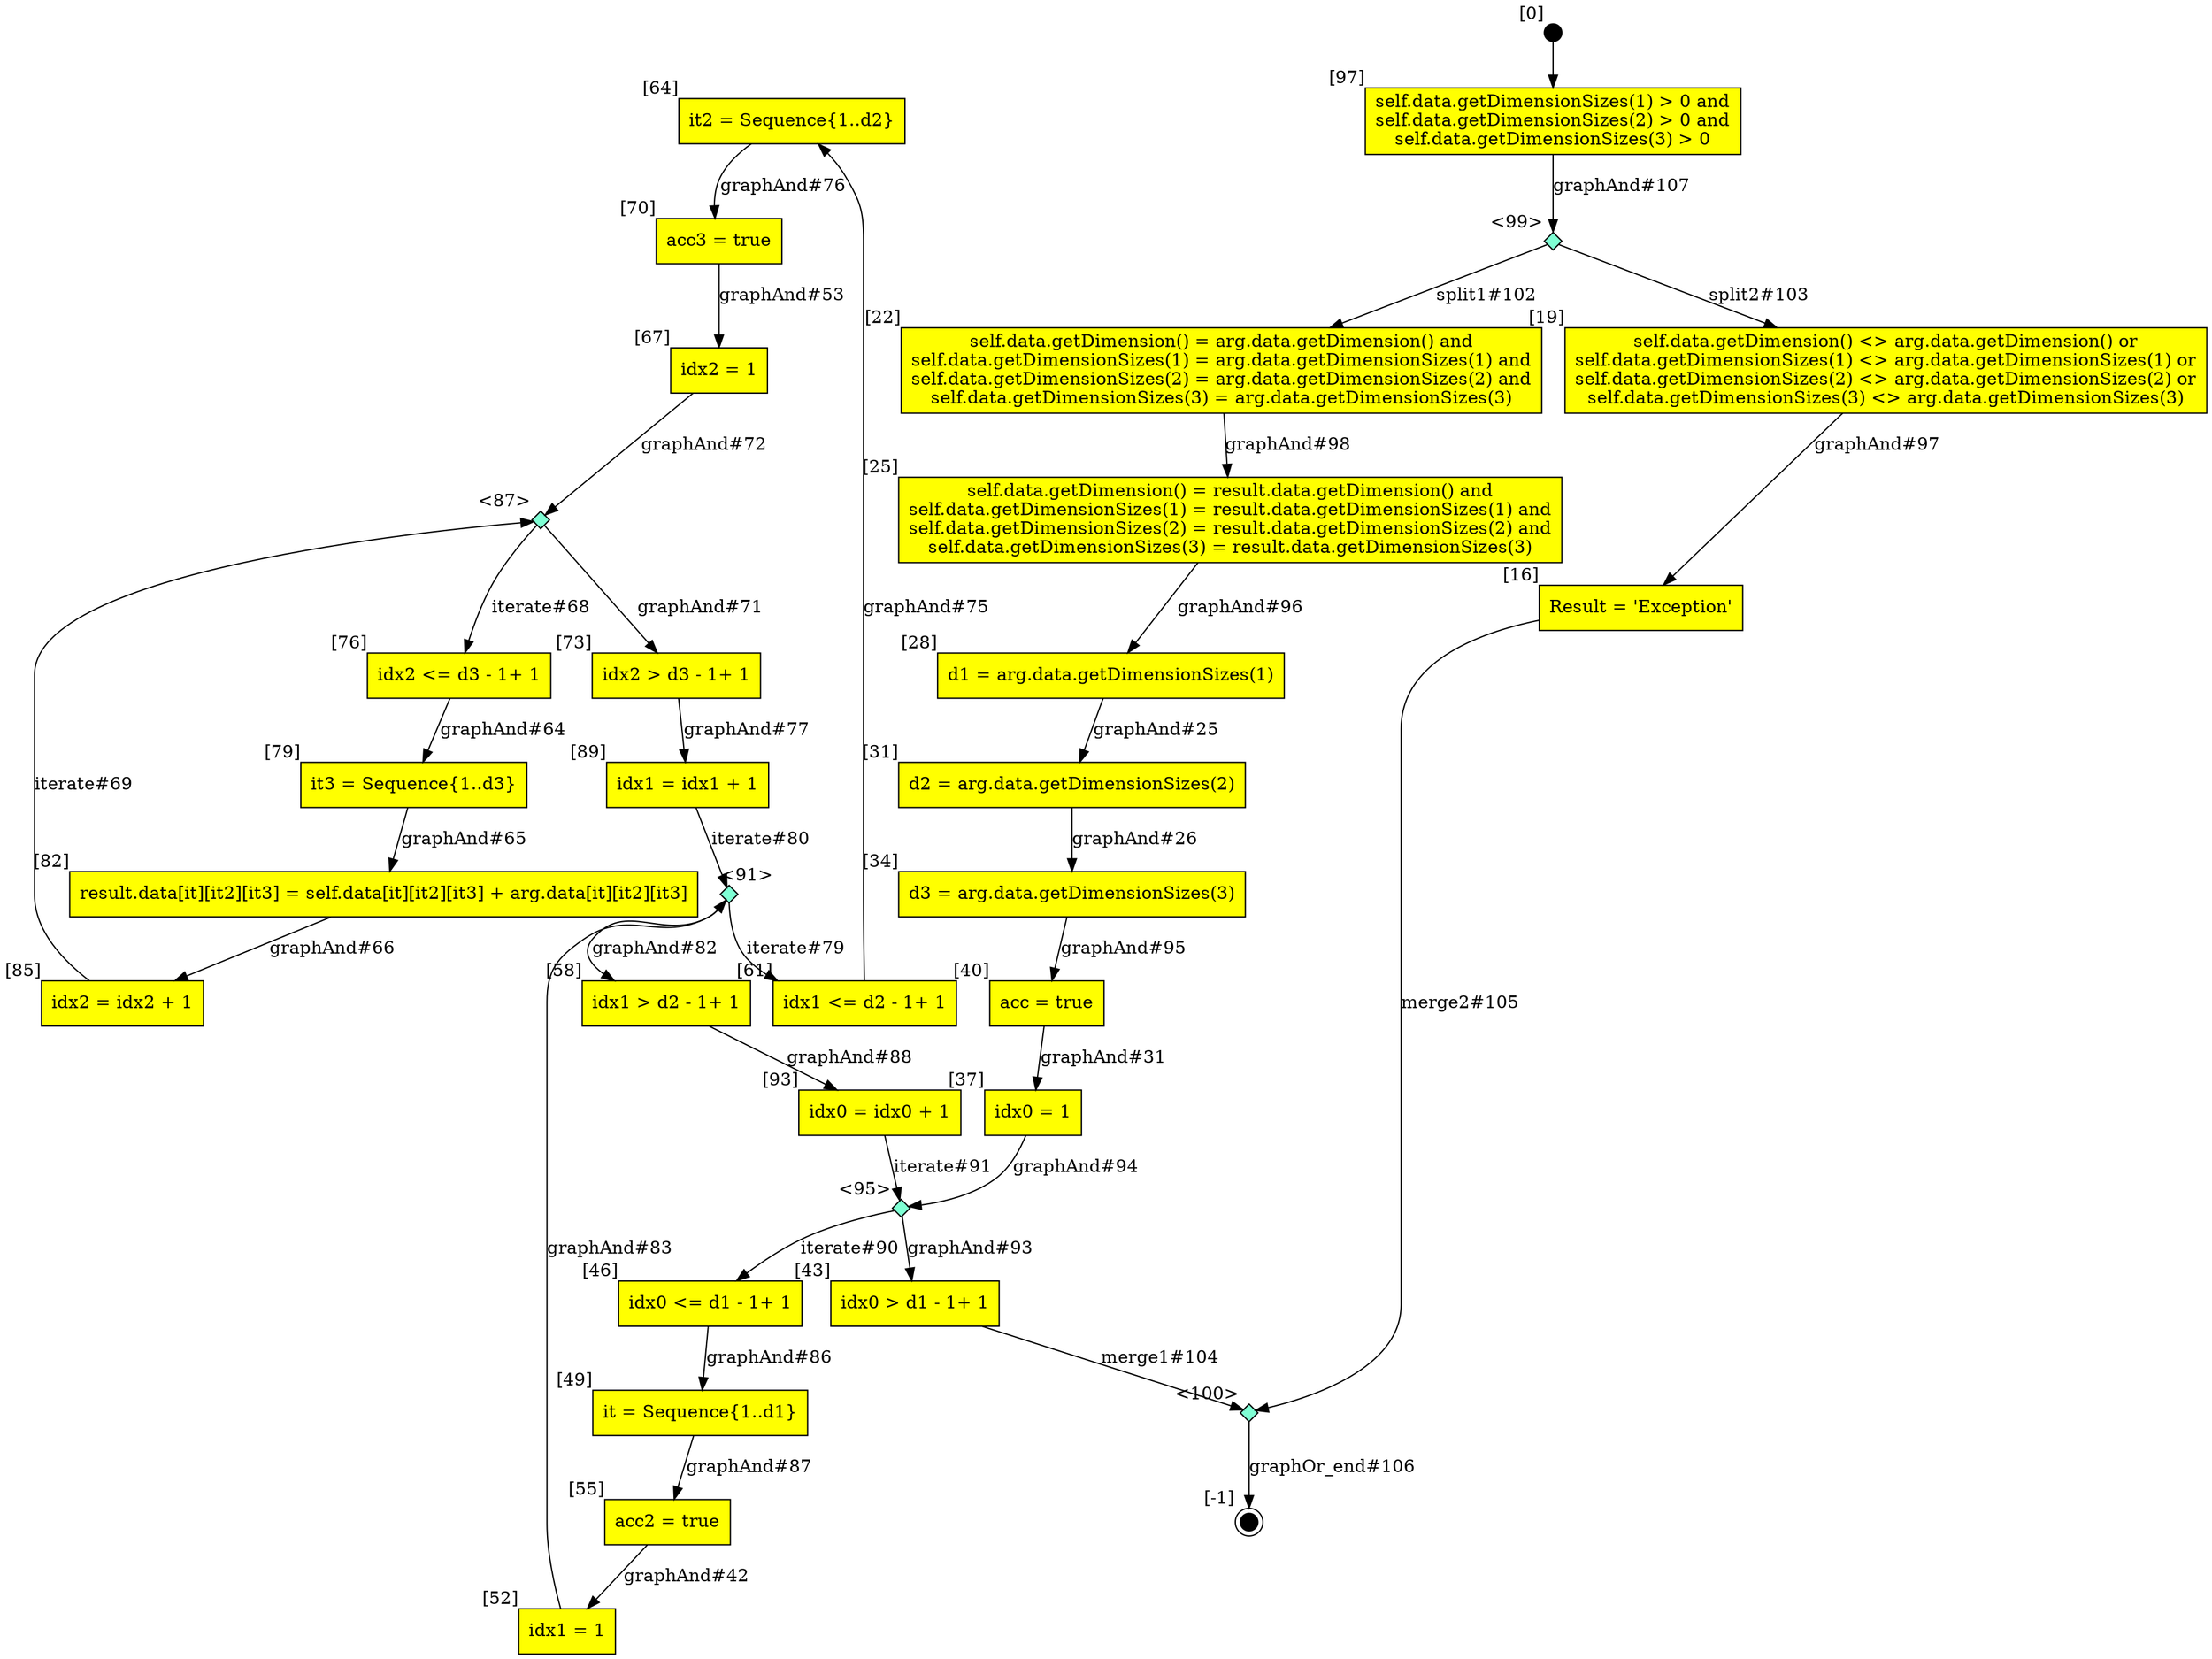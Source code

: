 digraph CLG {
  64 [shape="box", label="it2 = Sequence{1..d2}", style=filled, fillcolor=yellow, xlabel="[64]"];
  67 [shape="box", label="idx2 = 1", style=filled, fillcolor=yellow, xlabel="[67]"];
  70 [shape="box", label="acc3 = true", style=filled, fillcolor=yellow, xlabel="[70]"];
  73 [shape="box", label="idx2 > d3 - 1+ 1", style=filled, fillcolor=yellow, xlabel="[73]"];
  76 [shape="box", label="idx2 <= d3 - 1+ 1", style=filled, fillcolor=yellow, xlabel="[76]"];
  79 [shape="box", label="it3 = Sequence{1..d3}", style=filled, fillcolor=yellow, xlabel="[79]"];
  16 [shape="box", label="Result = 'Exception'", style=filled, fillcolor=yellow, xlabel="[16]"];
  17 [style=filled, fillcolor=black, shape="doublecircle", label="", fixedsize=true, width=.2, height=.2, xlabel="[-1]"];
  82 [shape="box", label="result.data[it][it2][it3] = self.data[it][it2][it3] + arg.data[it][it2][it3]", style=filled, fillcolor=yellow, xlabel="[82]"];
  19 [shape="box", label="self.data.getDimension() <> arg.data.getDimension() or
self.data.getDimensionSizes(1) <> arg.data.getDimensionSizes(1) or
self.data.getDimensionSizes(2) <> arg.data.getDimensionSizes(2) or
self.data.getDimensionSizes(3) <> arg.data.getDimensionSizes(3)
", style=filled, fillcolor=yellow, xlabel="[19]"];
  85 [shape="box", label="idx2 = idx2 + 1", style=filled, fillcolor=yellow, xlabel="[85]"];
  22 [shape="box", label="self.data.getDimension() = arg.data.getDimension() and
self.data.getDimensionSizes(1) = arg.data.getDimensionSizes(1) and
self.data.getDimensionSizes(2) = arg.data.getDimensionSizes(2) and
self.data.getDimensionSizes(3) = arg.data.getDimensionSizes(3)
", style=filled, fillcolor=yellow, xlabel="[22]"];
  87 [shape="diamond", label="", xlabel="<87>", style=filled, fillcolor=aquamarine, fixedsize=true, width=.2, height=.2];
  25 [shape="box", label="self.data.getDimension() = result.data.getDimension() and
self.data.getDimensionSizes(1) = result.data.getDimensionSizes(1) and
self.data.getDimensionSizes(2) = result.data.getDimensionSizes(2) and
self.data.getDimensionSizes(3) = result.data.getDimensionSizes(3)
", style=filled, fillcolor=yellow, xlabel="[25]"];
  89 [shape="box", label="idx1 = idx1 + 1", style=filled, fillcolor=yellow, xlabel="[89]"];
  91 [shape="diamond", label="", xlabel="<91>", style=filled, fillcolor=aquamarine, fixedsize=true, width=.2, height=.2];
  28 [shape="box", label="d1 = arg.data.getDimensionSizes(1)", style=filled, fillcolor=yellow, xlabel="[28]"];
  93 [shape="box", label="idx0 = idx0 + 1", style=filled, fillcolor=yellow, xlabel="[93]"];
  31 [shape="box", label="d2 = arg.data.getDimensionSizes(2)", style=filled, fillcolor=yellow, xlabel="[31]"];
  95 [shape="diamond", label="", xlabel="<95>", style=filled, fillcolor=aquamarine, fixedsize=true, width=.2, height=.2];
  96 [style=filled, fillcolor=black, shape="circle", label="", fixedsize=true, width=.2, height=.2, xlabel="[0]"];
  97 [shape="box", label="self.data.getDimensionSizes(1) > 0 and
self.data.getDimensionSizes(2) > 0 and
self.data.getDimensionSizes(3) > 0
", style=filled, fillcolor=yellow, xlabel="[97]"];
  34 [shape="box", label="d3 = arg.data.getDimensionSizes(3)", style=filled, fillcolor=yellow, xlabel="[34]"];
  99 [shape="diamond", label="", xlabel="<99>", style=filled, fillcolor=aquamarine, fixedsize=true, width=.2, height=.2];
  100 [shape="diamond", label="", xlabel="<100>", style=filled, fillcolor=aquamarine, fixedsize=true, width=.2, height=.2];
  37 [shape="box", label="idx0 = 1", style=filled, fillcolor=yellow, xlabel="[37]"];
  40 [shape="box", label="acc = true", style=filled, fillcolor=yellow, xlabel="[40]"];
  43 [shape="box", label="idx0 > d1 - 1+ 1", style=filled, fillcolor=yellow, xlabel="[43]"];
  46 [shape="box", label="idx0 <= d1 - 1+ 1", style=filled, fillcolor=yellow, xlabel="[46]"];
  49 [shape="box", label="it = Sequence{1..d1}", style=filled, fillcolor=yellow, xlabel="[49]"];
  52 [shape="box", label="idx1 = 1", style=filled, fillcolor=yellow, xlabel="[52]"];
  55 [shape="box", label="acc2 = true", style=filled, fillcolor=yellow, xlabel="[55]"];
  58 [shape="box", label="idx1 > d2 - 1+ 1", style=filled, fillcolor=yellow, xlabel="[58]"];
  61 [shape="box", label="idx1 <= d2 - 1+ 1", style=filled, fillcolor=yellow, xlabel="[61]"];
  76 -> 79[label="graphAnd#64"];
  79 -> 82[label="graphAnd#65"];
  82 -> 85[label="graphAnd#66"];
  87 -> 76[label="iterate#68"];
  85 -> 87[label="iterate#69"];
  87 -> 73[label="graphAnd#71"];
  67 -> 87[label="graphAnd#72"];
  61 -> 64[label="graphAnd#75"];
  64 -> 70[label="graphAnd#76"];
  73 -> 89[label="graphAnd#77"];
  91 -> 61[label="iterate#79"];
  89 -> 91[label="iterate#80"];
  91 -> 58[label="graphAnd#82"];
  52 -> 91[label="graphAnd#83"];
  46 -> 49[label="graphAnd#86"];
  49 -> 55[label="graphAnd#87"];
  58 -> 93[label="graphAnd#88"];
  28 -> 31[label="graphAnd#25"];
  31 -> 34[label="graphAnd#26"];
  95 -> 46[label="iterate#90"];
  93 -> 95[label="iterate#91"];
  95 -> 43[label="graphAnd#93"];
  37 -> 95[label="graphAnd#94"];
  34 -> 40[label="graphAnd#95"];
  40 -> 37[label="graphAnd#31"];
  25 -> 28[label="graphAnd#96"];
  19 -> 16[label="graphAnd#97"];
  22 -> 25[label="graphAnd#98"];
  96 -> 97;
  99 -> 22[label="split1#102"];
  99 -> 19[label="split2#103"];
  43 -> 100[label="merge1#104"];
  16 -> 100[label="merge2#105"];
  55 -> 52[label="graphAnd#42"];
  100 -> 17[label="graphOr_end#106"];
  97 -> 99[label="graphAnd#107"];
  70 -> 67[label="graphAnd#53"];
}
